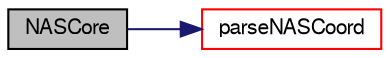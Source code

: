 digraph "NASCore"
{
  bgcolor="transparent";
  edge [fontname="FreeSans",fontsize="10",labelfontname="FreeSans",labelfontsize="10"];
  node [fontname="FreeSans",fontsize="10",shape=record];
  rankdir="LR";
  Node0 [label="NASCore",height=0.2,width=0.4,color="black", fillcolor="grey75", style="filled", fontcolor="black"];
  Node0 -> Node1 [color="midnightblue",fontsize="10",style="solid",fontname="FreeSans"];
  Node1 [label="parseNASCoord",height=0.2,width=0.4,color="red",URL="$a21850.html#afe228e66f85cd3e6475ddce582188a94",tooltip="Do weird things to extract number. "];
}
